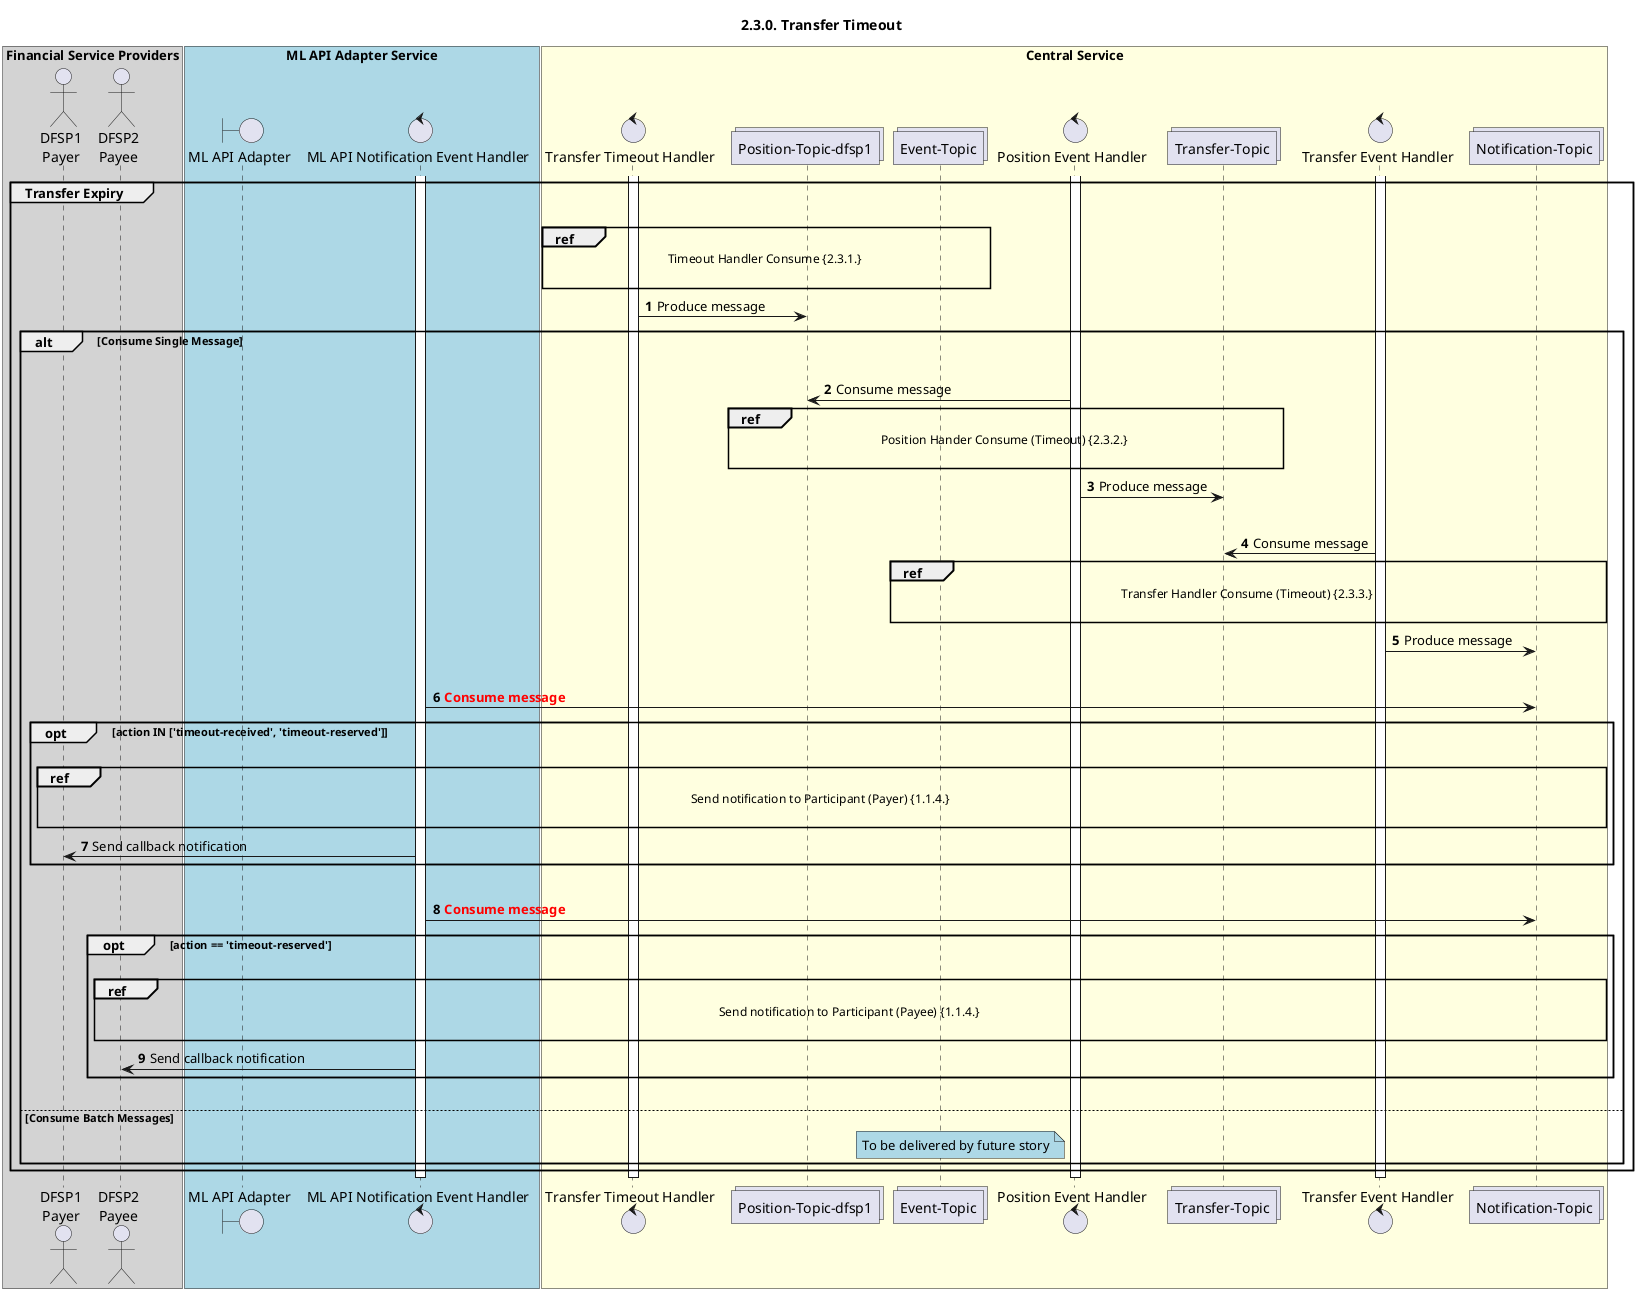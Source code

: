 @startuml
' declate title
title 2.3.0. Transfer Timeout

autonumber

' Actor Keys:
'   boundary - APIs/Interfaces, etc
'   collections - Kafka Topics
'   control - Kafka Consumers
'   entity - Database Access Objects
'   database - Database Persistance Store

' declare actors
actor "DFSP1\nPayer" as DFSP1
actor "DFSP2\nPayee" as DFSP2
boundary "ML API Adapter" as MLAPI
control "ML API Notification Event Handler" as NOTIFY_HANDLER
control "Transfer Timeout Handler" as EXP_HANDLER
collections "Position-Topic-dfsp1" as TOPIC_POSITION_DFSP1
control "Position Event Handler" as POS_HANDLER
collections "Transfer-Topic" as TOPIC_TRANSFERS
control "Transfer Event Handler" as TRANS_HANDLER
collections "Notification-Topic" as TOPIC_NOTIFICATIONS
collections "Event-Topic" as TOPIC_EVENT

box "Financial Service Providers" #lightGray
	participant DFSP1
	participant DFSP2
end box

box "ML API Adapter Service" #LightBlue
	participant MLAPI
	participant NOTIFY_HANDLER
end box

box "Central Service" #LightYellow
    participant EXP_HANDLER
    participant TOPIC_POSITION_DFSP1
    participant TOPIC_EVENT
    participant POS_HANDLER
    participant TOPIC_TRANSFERS
    participant TRANS_HANDLER
    participant TOPIC_NOTIFICATIONS
end box

' start flow
activate NOTIFY_HANDLER
activate EXP_HANDLER
activate POS_HANDLER
activate TRANS_HANDLER
group Transfer Expiry
    |||
    ref over EXP_HANDLER, TOPIC_EVENT :  Timeout Handler Consume {2.3.1.} \n
    EXP_HANDLER -> TOPIC_POSITION_DFSP1: Produce message
    
    alt Consume Single Message
        |||
        TOPIC_POSITION_DFSP1 <- POS_HANDLER: Consume message
        ref over TOPIC_POSITION_DFSP1, TOPIC_TRANSFERS :  Position Hander Consume (Timeout) {2.3.2.} \n
        POS_HANDLER -> TOPIC_TRANSFERS: Produce message
        |||
        TOPIC_TRANSFERS <- TRANS_HANDLER: Consume message
        ref over TOPIC_EVENT, TOPIC_NOTIFICATIONS : Transfer Handler Consume (Timeout) {2.3.3.} \n
        TRANS_HANDLER -> TOPIC_NOTIFICATIONS: Produce message
        |||
        TOPIC_NOTIFICATIONS <- NOTIFY_HANDLER: <color #FF0000>**Consume message**</color>
        opt action IN ['timeout-received', 'timeout-reserved']
            |||
            ref over DFSP1, TOPIC_NOTIFICATIONS : Send notification to Participant (Payer) {1.1.4.} \n
            NOTIFY_HANDLER -> DFSP1: Send callback notification
        end
        |||
        TOPIC_NOTIFICATIONS <- NOTIFY_HANDLER: <color #FF0000>**Consume message**</color>
        opt action == 'timeout-reserved'
            |||
            ref over DFSP2, TOPIC_NOTIFICATIONS : Send notification to Participant (Payee) {1.1.4.} \n
            NOTIFY_HANDLER -> DFSP2: Send callback notification
        end
        |||
    else Consume Batch Messages
        note left of POS_HANDLER #lightblue
            To be delivered by future story
        end note
    end
end
deactivate TRANS_HANDLER
deactivate POS_HANDLER
deactivate EXP_HANDLER
deactivate NOTIFY_HANDLER
@enduml
